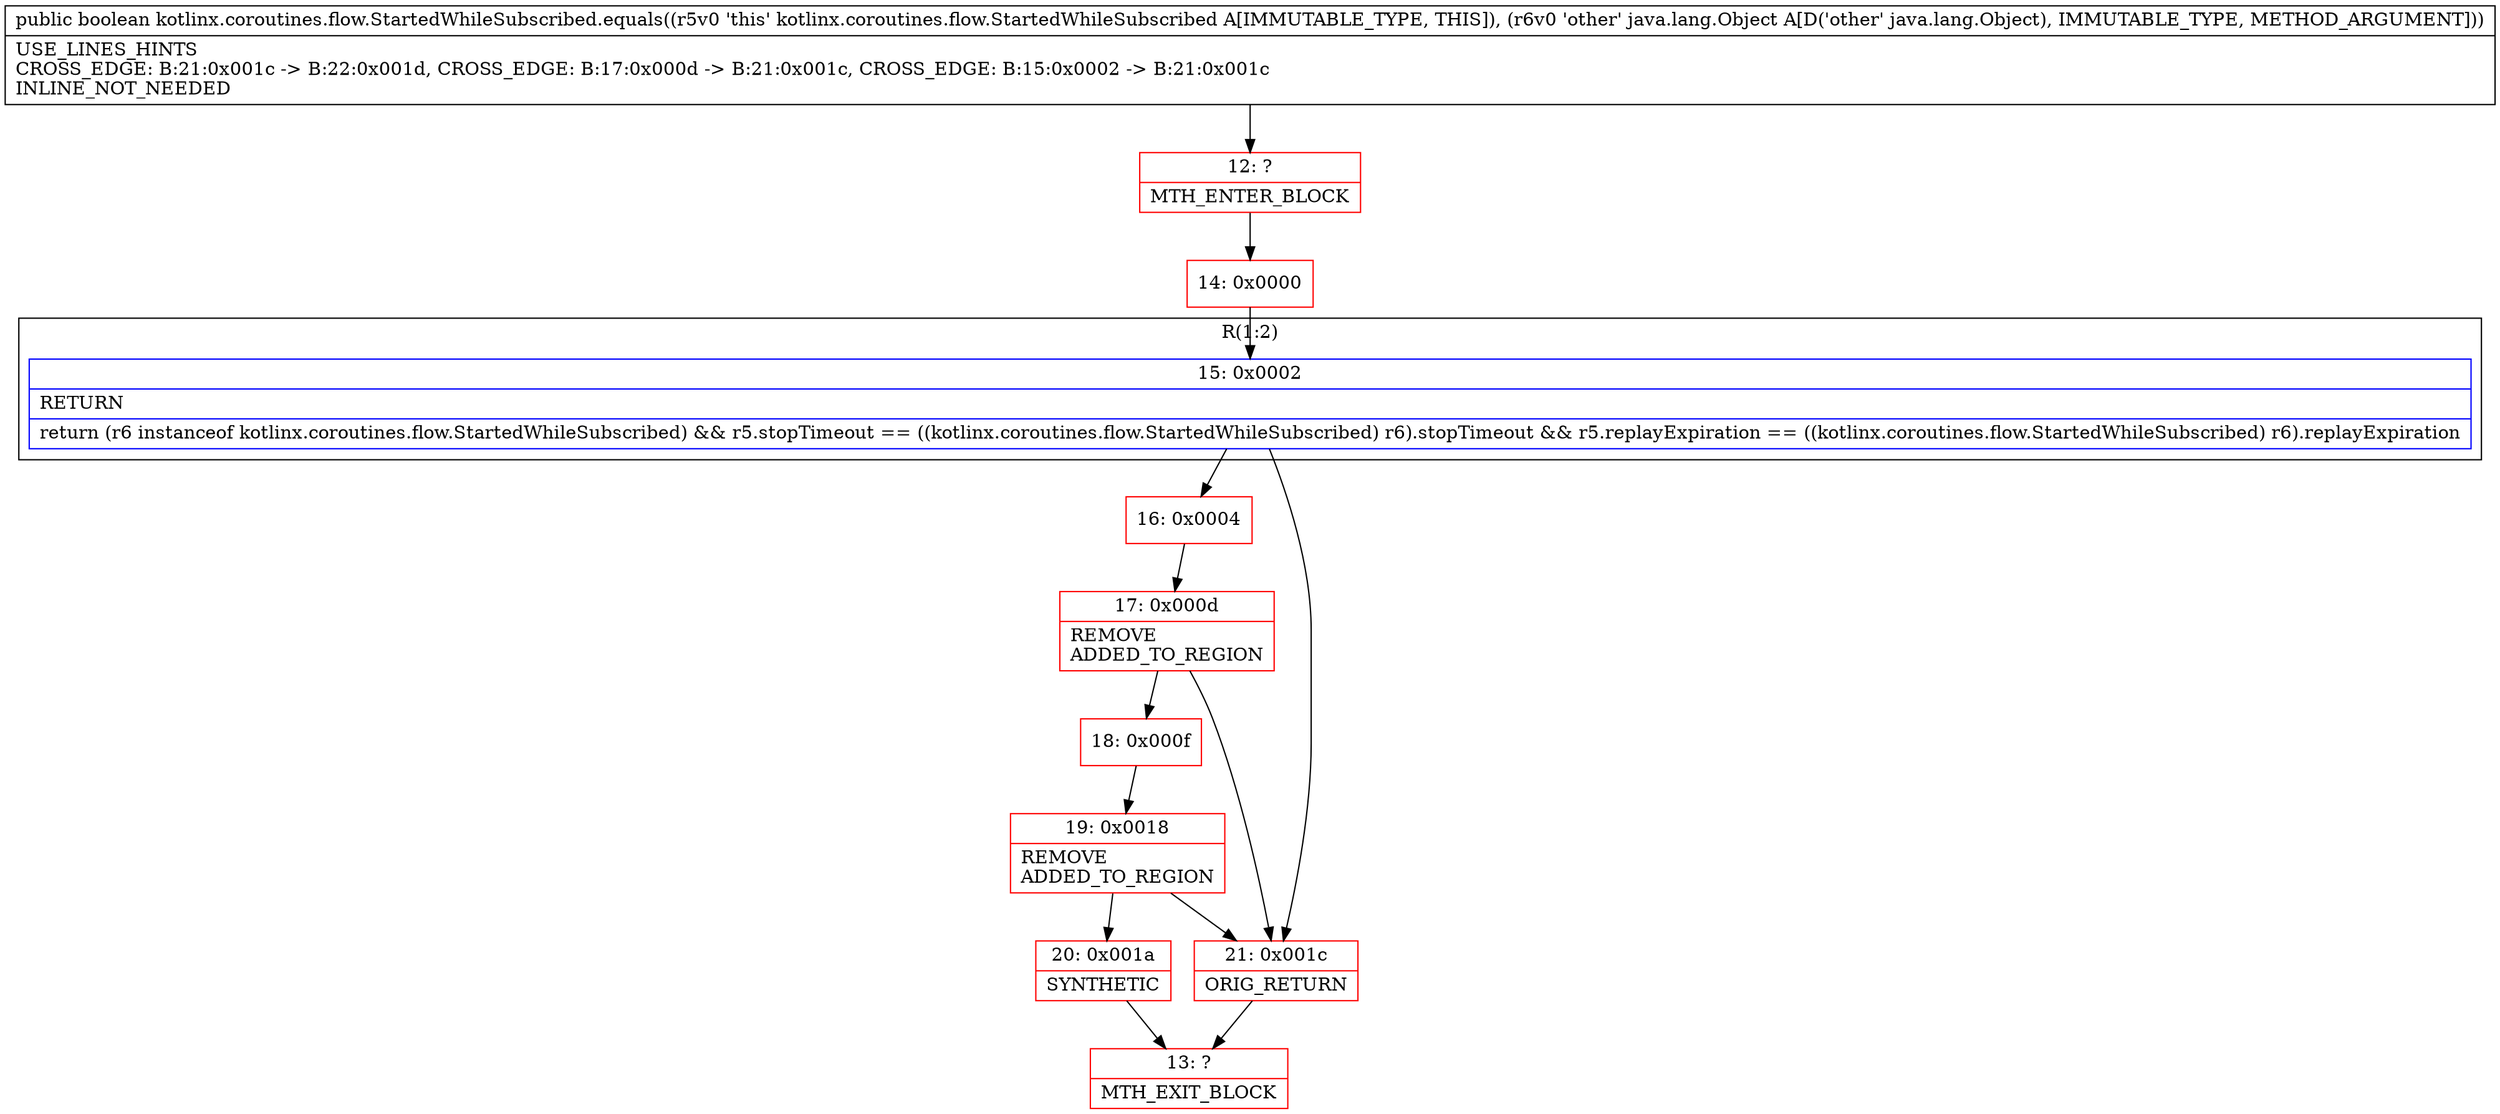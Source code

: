 digraph "CFG forkotlinx.coroutines.flow.StartedWhileSubscribed.equals(Ljava\/lang\/Object;)Z" {
subgraph cluster_Region_171302085 {
label = "R(1:2)";
node [shape=record,color=blue];
Node_15 [shape=record,label="{15\:\ 0x0002|RETURN\l|return (r6 instanceof kotlinx.coroutines.flow.StartedWhileSubscribed) && r5.stopTimeout == ((kotlinx.coroutines.flow.StartedWhileSubscribed) r6).stopTimeout && r5.replayExpiration == ((kotlinx.coroutines.flow.StartedWhileSubscribed) r6).replayExpiration\l}"];
}
Node_12 [shape=record,color=red,label="{12\:\ ?|MTH_ENTER_BLOCK\l}"];
Node_14 [shape=record,color=red,label="{14\:\ 0x0000}"];
Node_16 [shape=record,color=red,label="{16\:\ 0x0004}"];
Node_17 [shape=record,color=red,label="{17\:\ 0x000d|REMOVE\lADDED_TO_REGION\l}"];
Node_18 [shape=record,color=red,label="{18\:\ 0x000f}"];
Node_19 [shape=record,color=red,label="{19\:\ 0x0018|REMOVE\lADDED_TO_REGION\l}"];
Node_20 [shape=record,color=red,label="{20\:\ 0x001a|SYNTHETIC\l}"];
Node_13 [shape=record,color=red,label="{13\:\ ?|MTH_EXIT_BLOCK\l}"];
Node_21 [shape=record,color=red,label="{21\:\ 0x001c|ORIG_RETURN\l}"];
MethodNode[shape=record,label="{public boolean kotlinx.coroutines.flow.StartedWhileSubscribed.equals((r5v0 'this' kotlinx.coroutines.flow.StartedWhileSubscribed A[IMMUTABLE_TYPE, THIS]), (r6v0 'other' java.lang.Object A[D('other' java.lang.Object), IMMUTABLE_TYPE, METHOD_ARGUMENT]))  | USE_LINES_HINTS\lCROSS_EDGE: B:21:0x001c \-\> B:22:0x001d, CROSS_EDGE: B:17:0x000d \-\> B:21:0x001c, CROSS_EDGE: B:15:0x0002 \-\> B:21:0x001c\lINLINE_NOT_NEEDED\l}"];
MethodNode -> Node_12;Node_15 -> Node_16;
Node_15 -> Node_21;
Node_12 -> Node_14;
Node_14 -> Node_15;
Node_16 -> Node_17;
Node_17 -> Node_18;
Node_17 -> Node_21;
Node_18 -> Node_19;
Node_19 -> Node_20;
Node_19 -> Node_21;
Node_20 -> Node_13;
Node_21 -> Node_13;
}

